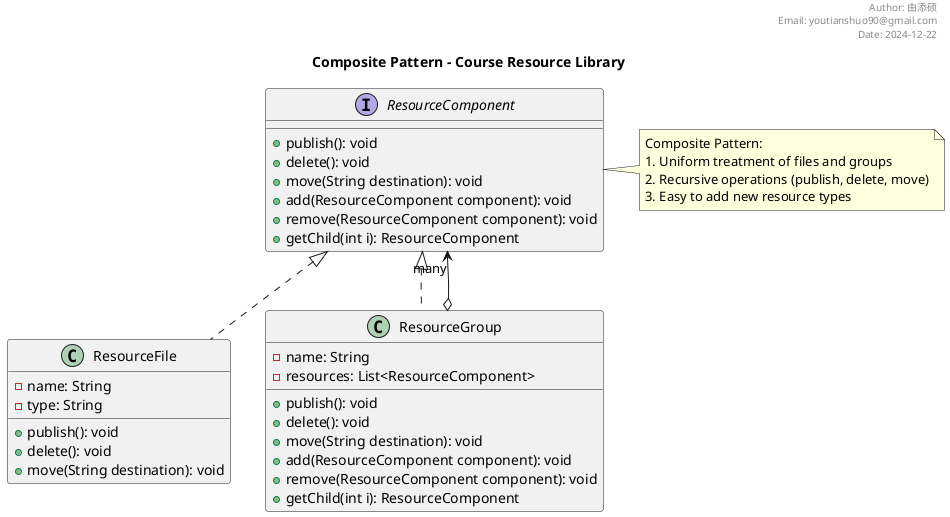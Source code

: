 @startuml

title Composite Pattern - Course Resource Library
header
Author: 由添硕
Email: youtianshuo90@gmail.com
Date: 2024-12-22
endheader

interface ResourceComponent {
    +publish(): void
    +delete(): void
    +move(String destination): void
    +add(ResourceComponent component): void
    +remove(ResourceComponent component): void
    +getChild(int i): ResourceComponent
}

class ResourceFile implements ResourceComponent {
    -name: String
    -type: String
    +publish(): void
    +delete(): void
    +move(String destination): void
}

class ResourceGroup implements ResourceComponent {
    -name: String
    -resources: List<ResourceComponent>
    +publish(): void
    +delete(): void
    +move(String destination): void
    +add(ResourceComponent component): void
    +remove(ResourceComponent component): void
    +getChild(int i): ResourceComponent
}

ResourceGroup o--> "many" ResourceComponent

note right of ResourceComponent
  Composite Pattern:
  1. Uniform treatment of files and groups
  2. Recursive operations (publish, delete, move)
  3. Easy to add new resource types
end note

@enduml
